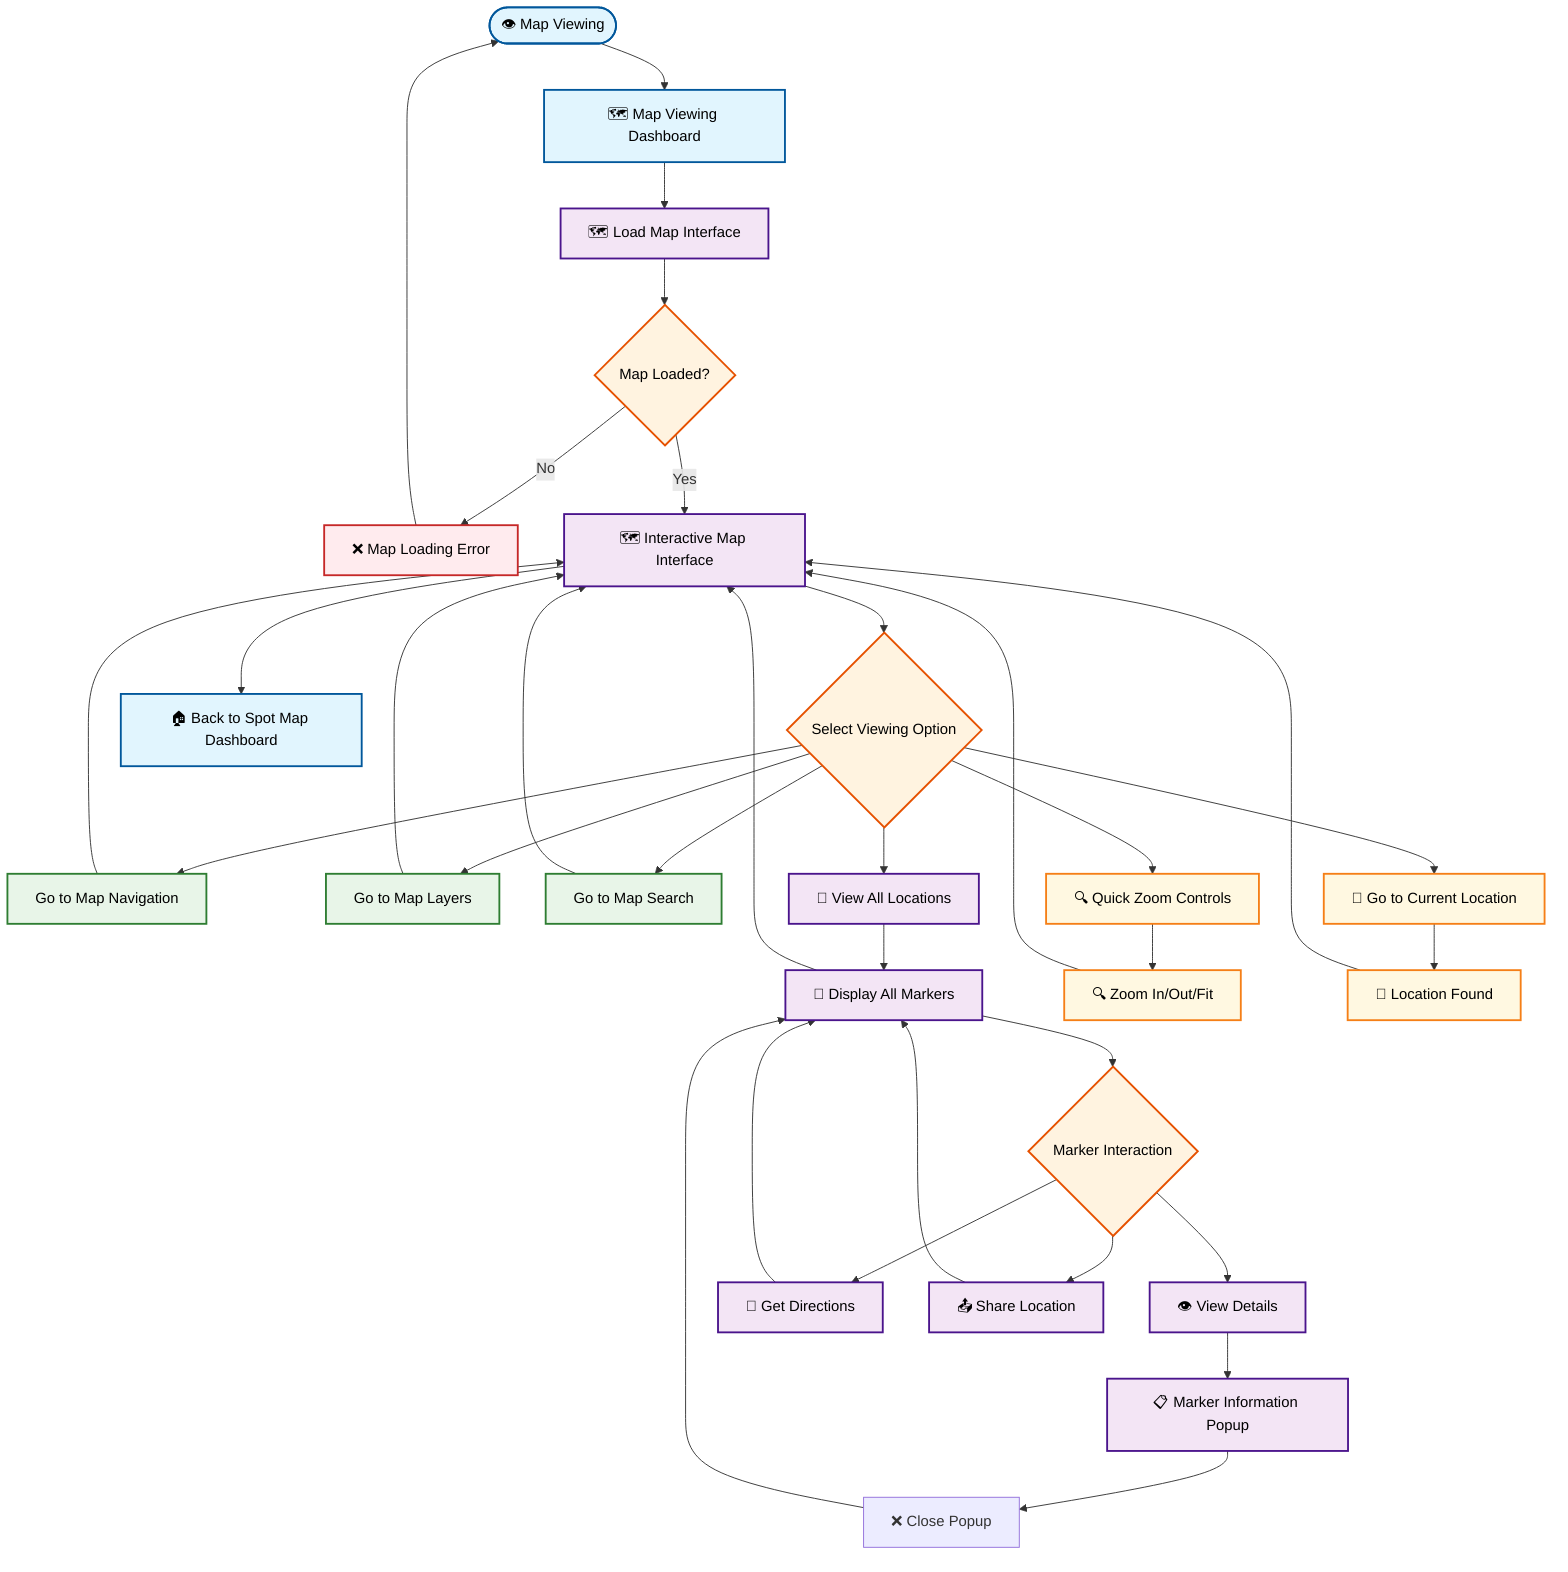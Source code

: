 flowchart TD
    %% Map Viewing Dashboard - Navigation Hub
    
    Start([👁️ Map Viewing]) --> MapViewingDashboard[🗺️ Map Viewing Dashboard]
    MapViewingDashboard --> LoadMap[🗺️ Load Map Interface]
    LoadMap --> MapLoaded{Map Loaded?}
    MapLoaded -->|No| MapError[❌ Map Loading Error]
    MapLoaded -->|Yes| MapInterface[🗺️ Interactive Map Interface]
    
    MapInterface --> ViewingOptions{Select Viewing Option}
    
    %% Navigate to specific modules
    ViewingOptions --> MapNavigationFlow[Go to Map Navigation]
    ViewingOptions --> MapLayersFlow[Go to Map Layers]
    ViewingOptions --> MapSearchFlow[Go to Map Search]
    ViewingOptions --> ViewAllLocations[📍 View All Locations]
    
    %% Quick Map Actions (kept here for immediate access)
    ViewingOptions --> QuickZoom[🔍 Quick Zoom Controls]
    ViewingOptions --> CurrentLocation[📍 Go to Current Location]
    
    ViewAllLocations --> DisplayAllMarkers[📍 Display All Markers]
    DisplayAllMarkers --> MarkerInteraction{Marker Interaction}
    MarkerInteraction --> ViewMarkerDetails[👁️ View Details]
    MarkerInteraction --> GetDirections[🧭 Get Directions]
    MarkerInteraction --> ShareLocation[📤 Share Location]
    
    ViewMarkerDetails --> MarkerPopup[📋 Marker Information Popup]
    MarkerPopup --> ClosePopup[❌ Close Popup]
    
    QuickZoom --> ZoomControls[🔍 Zoom In/Out/Fit]
    CurrentLocation --> LocationFound[📍 Location Found]
    
    %% Return paths
    MapNavigationFlow --> MapInterface
    MapLayersFlow --> MapInterface
    MapSearchFlow --> MapInterface
    ClosePopup --> DisplayAllMarkers
    GetDirections --> DisplayAllMarkers
    ShareLocation --> DisplayAllMarkers
    DisplayAllMarkers --> MapInterface
    ZoomControls --> MapInterface
    LocationFound --> MapInterface
    MapError --> Start
    
    %% Back to main dashboard
    MapInterface --> Dashboard[🏠 Back to Spot Map Dashboard]
    
    %% Styling
    classDef startEnd fill:#e1f5fe,stroke:#01579b,stroke-width:2px,color:#000
    classDef process fill:#f3e5f5,stroke:#4a148c,stroke-width:2px,color:#000
    classDef decision fill:#fff3e0,stroke:#e65100,stroke-width:2px,color:#000
    classDef navigation fill:#e8f5e8,stroke:#2e7d32,stroke-width:2px,color:#000
    classDef error fill:#ffebee,stroke:#c62828,stroke-width:2px,color:#000
    classDef quick fill:#fff8e1,stroke:#f57f17,stroke-width:2px,color:#000
    
    class Start,Dashboard,MapViewingDashboard startEnd
    class LoadMap,MapInterface,ViewAllLocations,DisplayAllMarkers,ViewMarkerDetails,GetDirections,ShareLocation,MarkerPopup process
    class MapLoaded,ViewingOptions,MarkerInteraction decision
    class MapNavigationFlow,MapLayersFlow,MapSearchFlow navigation
    class MapError error
    class QuickZoom,CurrentLocation,ZoomControls,LocationFound quick